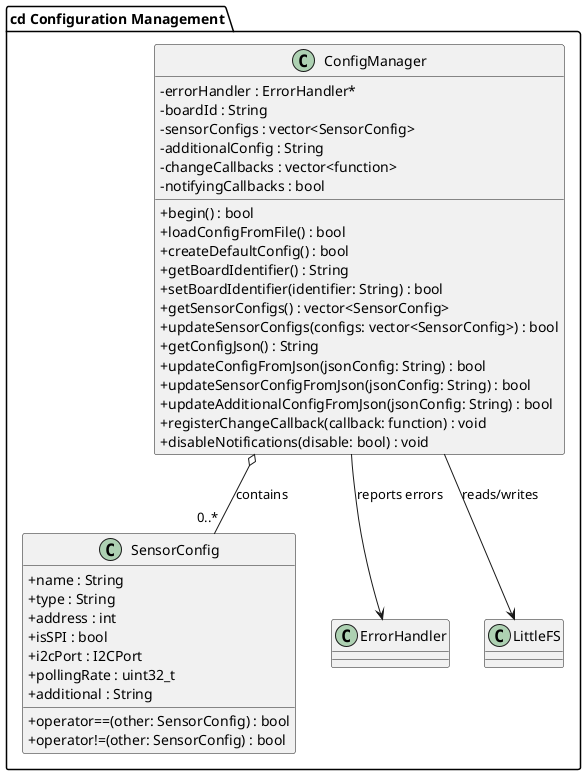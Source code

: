 @startuml
skinparam classAttributeIconSize 0

package "**cd** Configuration Management" {
  class SensorConfig {
    +name : String
    +type : String
    +address : int
    +isSPI : bool
    +i2cPort : I2CPort
    +pollingRate : uint32_t
    +additional : String
    +operator==(other: SensorConfig) : bool
    +operator!=(other: SensorConfig) : bool
  }

  class ConfigManager {
    -errorHandler : ErrorHandler*
    -boardId : String
    -sensorConfigs : vector<SensorConfig>
    -additionalConfig : String
    -changeCallbacks : vector<function>
    -notifyingCallbacks : bool
    +begin() : bool
    +loadConfigFromFile() : bool
    +createDefaultConfig() : bool
    +getBoardIdentifier() : String
    +setBoardIdentifier(identifier: String) : bool
    +getSensorConfigs() : vector<SensorConfig>
    +updateSensorConfigs(configs: vector<SensorConfig>) : bool
    +getConfigJson() : String
    +updateConfigFromJson(jsonConfig: String) : bool
    +updateSensorConfigFromJson(jsonConfig: String) : bool
    +updateAdditionalConfigFromJson(jsonConfig: String) : bool
    +registerChangeCallback(callback: function) : void
    +disableNotifications(disable: bool) : void
  }

  class ErrorHandler
  class LittleFS

  ConfigManager o-- "0..*" SensorConfig : contains
  ConfigManager --> ErrorHandler : reports errors
  ConfigManager --> LittleFS : reads/writes
}

@enduml